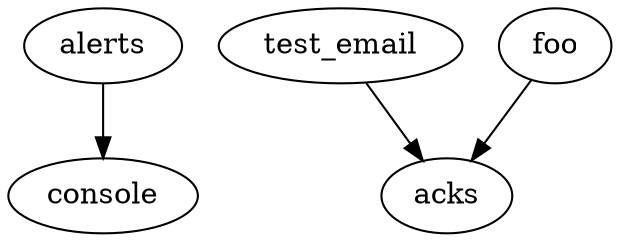 digraph config {
    console [type="stdout"];
    alerts -> console;

    test_email -> acks [type="regex" field="from" pattern=".+@example.com"];
    foo -> acks [type="regex" field="comment" pattern=".+"]
}